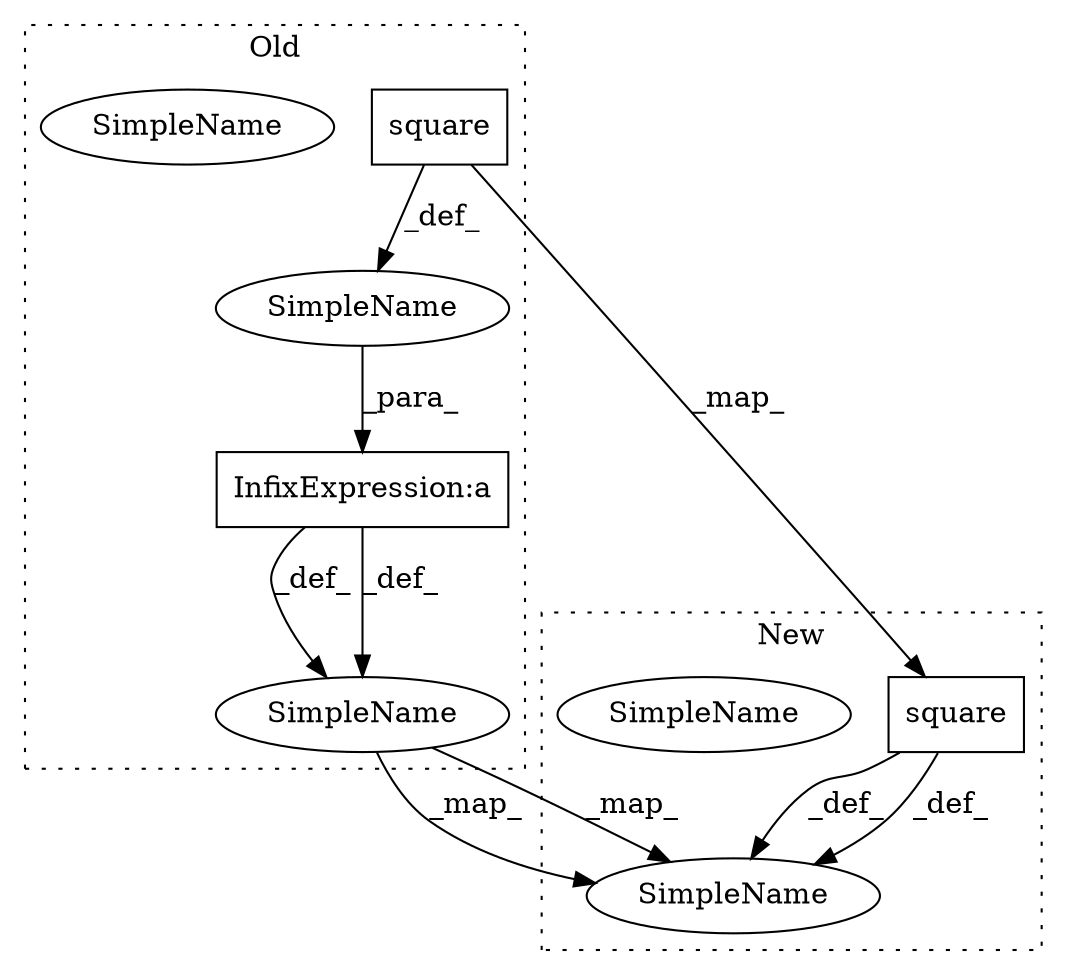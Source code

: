 digraph G {
subgraph cluster0 {
1 [label="square" a="32" s="2016,2028" l="7,1" shape="box"];
3 [label="SimpleName" a="42" s="1817" l="10" shape="ellipse"];
6 [label="SimpleName" a="42" s="1817" l="10" shape="ellipse"];
7 [label="SimpleName" a="42" s="" l="" shape="ellipse"];
8 [label="InfixExpression:a" a="27" s="1980" l="3" shape="box"];
label = "Old";
style="dotted";
}
subgraph cluster1 {
2 [label="square" a="32" s="2155,2167" l="7,1" shape="box"];
4 [label="SimpleName" a="42" s="1979" l="10" shape="ellipse"];
5 [label="SimpleName" a="42" s="1979" l="10" shape="ellipse"];
label = "New";
style="dotted";
}
1 -> 7 [label="_def_"];
1 -> 2 [label="_map_"];
2 -> 5 [label="_def_"];
2 -> 5 [label="_def_"];
6 -> 5 [label="_map_"];
6 -> 5 [label="_map_"];
7 -> 8 [label="_para_"];
8 -> 6 [label="_def_"];
8 -> 6 [label="_def_"];
}